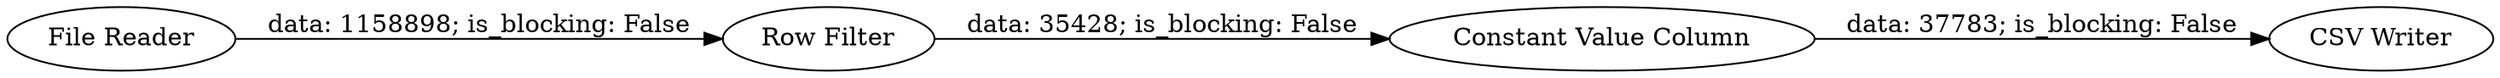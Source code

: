 digraph {
	"-1665984423018540697_2" [label="Row Filter"]
	"-1665984423018540697_4" [label="Constant Value Column"]
	"-4149562766280625243_3" [label="CSV Writer"]
	"-4149562766280625243_1" [label="File Reader"]
	"-1665984423018540697_4" -> "-4149562766280625243_3" [label="data: 37783; is_blocking: False"]
	"-1665984423018540697_2" -> "-1665984423018540697_4" [label="data: 35428; is_blocking: False"]
	"-4149562766280625243_1" -> "-1665984423018540697_2" [label="data: 1158898; is_blocking: False"]
	rankdir=LR
}
